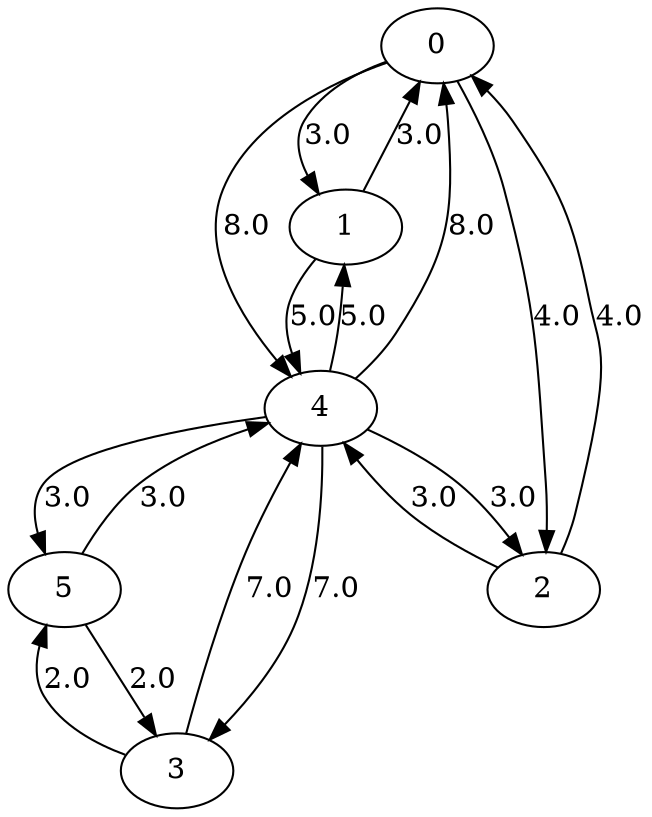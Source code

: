 digraph G{
node1836019240 [label="0"];
node1836019240->node325040804[label = "3.0"];
node325040804 [label="1"];
node1836019240->node1173230247[label = "8.0"];
node1173230247 [label="4"];
node1836019240->node856419764[label = "4.0"];
node856419764 [label="2"];
node325040804->node1836019240[label = "3.0"];
node325040804->node1173230247[label = "5.0"];
node856419764->node1836019240[label = "4.0"];
node856419764->node1173230247[label = "3.0"];
node621009875 [label="3"];
node621009875->node1173230247[label = "7.0"];
node621009875->node1265094477[label = "2.0"];
node1265094477 [label="5"];
node1173230247->node325040804[label = "5.0"];
node1173230247->node1265094477[label = "3.0"];
node1173230247->node1836019240[label = "8.0"];
node1173230247->node856419764[label = "3.0"];
node1173230247->node621009875[label = "7.0"];
node1265094477->node1173230247[label = "3.0"];
node1265094477->node621009875[label = "2.0"];
}